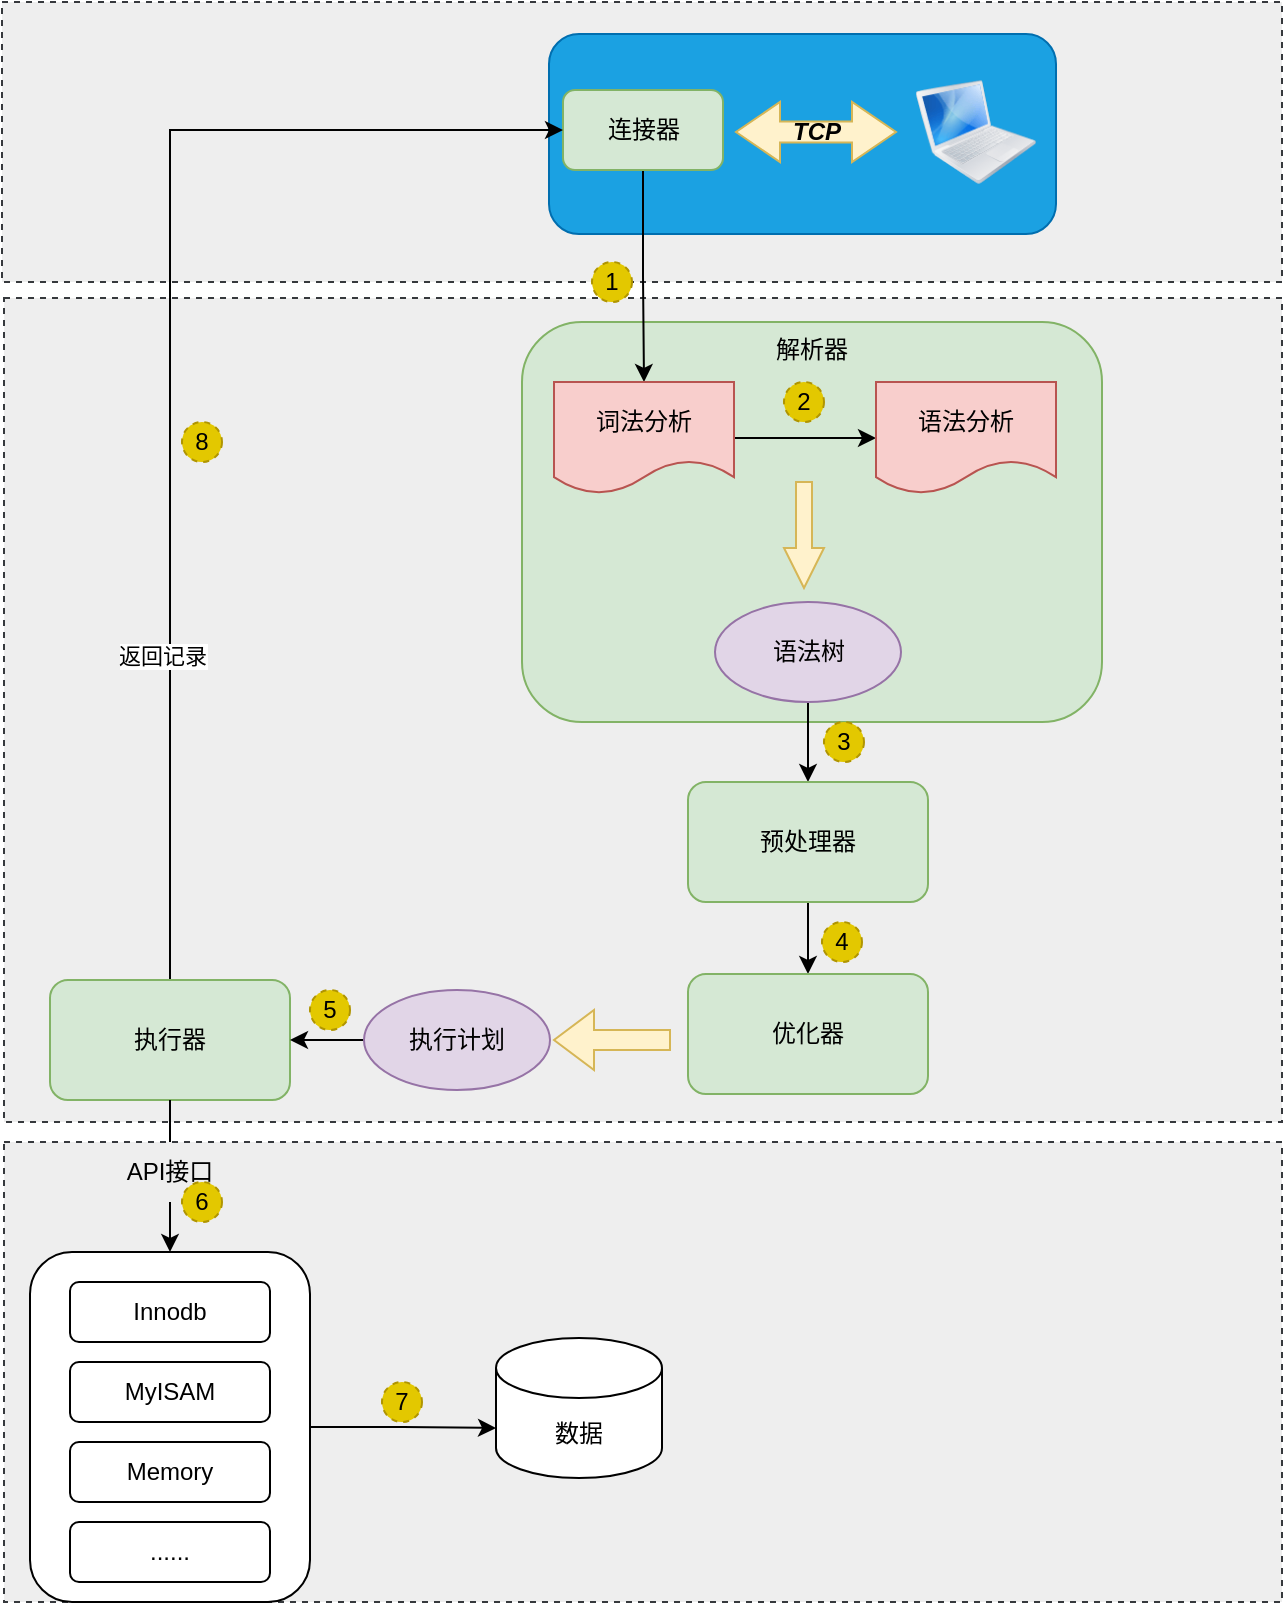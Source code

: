 <mxfile version="21.0.6" type="github">
  <diagram name="第 1 页" id="6oxveG5BwwtafLoXkVpU">
    <mxGraphModel dx="1687" dy="944" grid="0" gridSize="10" guides="1" tooltips="1" connect="1" arrows="1" fold="1" page="1" pageScale="1" pageWidth="827" pageHeight="1169" math="0" shadow="0">
      <root>
        <mxCell id="0" />
        <mxCell id="1" parent="0" />
        <mxCell id="XoMbaGuigXxrAGrHr4yX-55" value="" style="rounded=0;whiteSpace=wrap;html=1;fillColor=#eeeeee;strokeColor=#36393d;dashed=1;" vertex="1" parent="1">
          <mxGeometry x="20" y="20" width="640" height="140" as="geometry" />
        </mxCell>
        <mxCell id="XoMbaGuigXxrAGrHr4yX-56" value="" style="rounded=0;whiteSpace=wrap;html=1;fillColor=#eeeeee;strokeColor=#36393d;dashed=1;" vertex="1" parent="1">
          <mxGeometry x="21" y="168" width="639" height="412" as="geometry" />
        </mxCell>
        <mxCell id="XoMbaGuigXxrAGrHr4yX-57" value="" style="rounded=0;whiteSpace=wrap;html=1;dashed=1;fillColor=#eeeeee;strokeColor=#36393d;" vertex="1" parent="1">
          <mxGeometry x="21" y="590" width="639" height="230" as="geometry" />
        </mxCell>
        <mxCell id="XoMbaGuigXxrAGrHr4yX-41" value="API接口" style="text;html=1;strokeColor=none;fillColor=none;align=center;verticalAlign=middle;whiteSpace=wrap;rounded=0;" vertex="1" parent="1">
          <mxGeometry x="74" y="590" width="60" height="30" as="geometry" />
        </mxCell>
        <mxCell id="XoMbaGuigXxrAGrHr4yX-40" style="edgeStyle=orthogonalEdgeStyle;rounded=0;orthogonalLoop=1;jettySize=auto;html=1;entryX=0;entryY=0;entryDx=0;entryDy=45;entryPerimeter=0;" edge="1" parent="1" source="XoMbaGuigXxrAGrHr4yX-34" target="XoMbaGuigXxrAGrHr4yX-37">
          <mxGeometry relative="1" as="geometry">
            <mxPoint x="257" y="732.5" as="targetPoint" />
          </mxGeometry>
        </mxCell>
        <mxCell id="XoMbaGuigXxrAGrHr4yX-34" value="" style="rounded=1;whiteSpace=wrap;html=1;" vertex="1" parent="1">
          <mxGeometry x="34" y="645" width="140" height="175" as="geometry" />
        </mxCell>
        <mxCell id="XoMbaGuigXxrAGrHr4yX-9" value="解析器" style="rounded=1;whiteSpace=wrap;html=1;verticalAlign=top;fillColor=#d5e8d4;strokeColor=#82b366;" vertex="1" parent="1">
          <mxGeometry x="280" y="180" width="290" height="200" as="geometry" />
        </mxCell>
        <mxCell id="XoMbaGuigXxrAGrHr4yX-3" value="" style="rounded=1;whiteSpace=wrap;html=1;fillColor=#1ba1e2;strokeColor=#006EAF;fontColor=#ffffff;" vertex="1" parent="1">
          <mxGeometry x="293.5" y="36" width="253.5" height="100" as="geometry" />
        </mxCell>
        <mxCell id="XoMbaGuigXxrAGrHr4yX-29" style="edgeStyle=orthogonalEdgeStyle;rounded=0;orthogonalLoop=1;jettySize=auto;html=1;exitX=0.5;exitY=1;exitDx=0;exitDy=0;" edge="1" parent="1" source="XoMbaGuigXxrAGrHr4yX-4" target="XoMbaGuigXxrAGrHr4yX-10">
          <mxGeometry relative="1" as="geometry" />
        </mxCell>
        <mxCell id="XoMbaGuigXxrAGrHr4yX-4" value="连接器" style="rounded=1;whiteSpace=wrap;html=1;fillColor=#d5e8d4;strokeColor=#82b366;" vertex="1" parent="1">
          <mxGeometry x="300.5" y="64" width="80" height="40" as="geometry" />
        </mxCell>
        <mxCell id="XoMbaGuigXxrAGrHr4yX-5" value="" style="image;html=1;image=img/lib/clip_art/computers/MacBook_128x128.png" vertex="1" parent="1">
          <mxGeometry x="477" y="44" width="60" height="82" as="geometry" />
        </mxCell>
        <mxCell id="XoMbaGuigXxrAGrHr4yX-17" style="edgeStyle=orthogonalEdgeStyle;rounded=0;orthogonalLoop=1;jettySize=auto;html=1;entryX=0;entryY=0.5;entryDx=0;entryDy=0;" edge="1" parent="1" source="XoMbaGuigXxrAGrHr4yX-10" target="XoMbaGuigXxrAGrHr4yX-11">
          <mxGeometry relative="1" as="geometry" />
        </mxCell>
        <mxCell id="XoMbaGuigXxrAGrHr4yX-10" value="词法分析" style="shape=document;whiteSpace=wrap;html=1;boundedLbl=1;fillColor=#f8cecc;strokeColor=#b85450;" vertex="1" parent="1">
          <mxGeometry x="296" y="210" width="90" height="56" as="geometry" />
        </mxCell>
        <mxCell id="XoMbaGuigXxrAGrHr4yX-11" value="语法分析" style="shape=document;whiteSpace=wrap;html=1;boundedLbl=1;fillColor=#f8cecc;strokeColor=#b85450;" vertex="1" parent="1">
          <mxGeometry x="457" y="210" width="90" height="56" as="geometry" />
        </mxCell>
        <mxCell id="XoMbaGuigXxrAGrHr4yX-20" style="edgeStyle=orthogonalEdgeStyle;rounded=0;orthogonalLoop=1;jettySize=auto;html=1;entryX=0.5;entryY=0;entryDx=0;entryDy=0;" edge="1" parent="1" source="XoMbaGuigXxrAGrHr4yX-12" target="XoMbaGuigXxrAGrHr4yX-19">
          <mxGeometry relative="1" as="geometry" />
        </mxCell>
        <mxCell id="XoMbaGuigXxrAGrHr4yX-12" value="语法树" style="ellipse;whiteSpace=wrap;html=1;fillColor=#e1d5e7;strokeColor=#9673a6;" vertex="1" parent="1">
          <mxGeometry x="376.5" y="320" width="93" height="50" as="geometry" />
        </mxCell>
        <mxCell id="XoMbaGuigXxrAGrHr4yX-18" value="" style="html=1;shadow=0;dashed=0;align=center;verticalAlign=middle;shape=mxgraph.arrows2.arrow;dy=0.6;dx=20;direction=south;notch=0;fillColor=#fff2cc;strokeColor=#d6b656;" vertex="1" parent="1">
          <mxGeometry x="411" y="260" width="20" height="53" as="geometry" />
        </mxCell>
        <mxCell id="XoMbaGuigXxrAGrHr4yX-23" style="edgeStyle=orthogonalEdgeStyle;rounded=0;orthogonalLoop=1;jettySize=auto;html=1;" edge="1" parent="1" source="XoMbaGuigXxrAGrHr4yX-19" target="XoMbaGuigXxrAGrHr4yX-21">
          <mxGeometry relative="1" as="geometry" />
        </mxCell>
        <mxCell id="XoMbaGuigXxrAGrHr4yX-19" value="预处理器" style="rounded=1;whiteSpace=wrap;html=1;fillColor=#d5e8d4;strokeColor=#82b366;" vertex="1" parent="1">
          <mxGeometry x="363" y="410" width="120" height="60" as="geometry" />
        </mxCell>
        <mxCell id="XoMbaGuigXxrAGrHr4yX-21" value="优化器" style="rounded=1;whiteSpace=wrap;html=1;fillColor=#d5e8d4;strokeColor=#82b366;" vertex="1" parent="1">
          <mxGeometry x="363" y="506" width="120" height="60" as="geometry" />
        </mxCell>
        <mxCell id="XoMbaGuigXxrAGrHr4yX-38" style="edgeStyle=orthogonalEdgeStyle;rounded=0;orthogonalLoop=1;jettySize=auto;html=1;entryX=0.5;entryY=0;entryDx=0;entryDy=0;startArrow=none;" edge="1" parent="1" source="XoMbaGuigXxrAGrHr4yX-41" target="XoMbaGuigXxrAGrHr4yX-34">
          <mxGeometry relative="1" as="geometry">
            <Array as="points">
              <mxPoint x="104" y="610" />
              <mxPoint x="104" y="610" />
            </Array>
          </mxGeometry>
        </mxCell>
        <mxCell id="XoMbaGuigXxrAGrHr4yX-52" style="edgeStyle=orthogonalEdgeStyle;rounded=0;orthogonalLoop=1;jettySize=auto;html=1;entryX=0;entryY=0.5;entryDx=0;entryDy=0;" edge="1" parent="1" source="XoMbaGuigXxrAGrHr4yX-22" target="XoMbaGuigXxrAGrHr4yX-4">
          <mxGeometry relative="1" as="geometry">
            <Array as="points">
              <mxPoint x="104" y="84" />
            </Array>
          </mxGeometry>
        </mxCell>
        <mxCell id="XoMbaGuigXxrAGrHr4yX-54" value="返回记录" style="edgeLabel;html=1;align=center;verticalAlign=middle;resizable=0;points=[];" vertex="1" connectable="0" parent="XoMbaGuigXxrAGrHr4yX-52">
          <mxGeometry x="-0.479" y="4" relative="1" as="geometry">
            <mxPoint as="offset" />
          </mxGeometry>
        </mxCell>
        <mxCell id="XoMbaGuigXxrAGrHr4yX-22" value="执行器" style="rounded=1;whiteSpace=wrap;html=1;fillColor=#d5e8d4;strokeColor=#82b366;" vertex="1" parent="1">
          <mxGeometry x="44" y="509" width="120" height="60" as="geometry" />
        </mxCell>
        <mxCell id="XoMbaGuigXxrAGrHr4yX-25" value="" style="html=1;shadow=0;dashed=0;align=center;verticalAlign=middle;shape=mxgraph.arrows2.arrow;dy=0.67;dx=20;notch=0;fillColor=#fff2cc;strokeColor=#d6b656;rotation=-180;" vertex="1" parent="1">
          <mxGeometry x="296" y="524" width="58" height="30" as="geometry" />
        </mxCell>
        <mxCell id="XoMbaGuigXxrAGrHr4yX-27" style="edgeStyle=orthogonalEdgeStyle;rounded=0;orthogonalLoop=1;jettySize=auto;html=1;entryX=1;entryY=0.5;entryDx=0;entryDy=0;" edge="1" parent="1" source="XoMbaGuigXxrAGrHr4yX-26" target="XoMbaGuigXxrAGrHr4yX-22">
          <mxGeometry relative="1" as="geometry" />
        </mxCell>
        <mxCell id="XoMbaGuigXxrAGrHr4yX-26" value="执行计划" style="ellipse;whiteSpace=wrap;html=1;fillColor=#e1d5e7;strokeColor=#9673a6;" vertex="1" parent="1">
          <mxGeometry x="201" y="514" width="93" height="50" as="geometry" />
        </mxCell>
        <mxCell id="XoMbaGuigXxrAGrHr4yX-8" value="&lt;b&gt;&lt;i&gt;TCP&lt;/i&gt;&lt;/b&gt;" style="html=1;shadow=0;dashed=0;align=center;verticalAlign=middle;shape=mxgraph.arrows2.twoWayArrow;dy=0.65;dx=22;fillColor=#fff2cc;strokeColor=#d6b656;" vertex="1" parent="1">
          <mxGeometry x="387" y="70" width="80" height="30" as="geometry" />
        </mxCell>
        <mxCell id="XoMbaGuigXxrAGrHr4yX-30" value="Innodb" style="rounded=1;whiteSpace=wrap;html=1;" vertex="1" parent="1">
          <mxGeometry x="54" y="660" width="100" height="30" as="geometry" />
        </mxCell>
        <mxCell id="XoMbaGuigXxrAGrHr4yX-31" value="MyISAM" style="rounded=1;whiteSpace=wrap;html=1;" vertex="1" parent="1">
          <mxGeometry x="54" y="700" width="100" height="30" as="geometry" />
        </mxCell>
        <mxCell id="XoMbaGuigXxrAGrHr4yX-32" value="Memory" style="rounded=1;whiteSpace=wrap;html=1;" vertex="1" parent="1">
          <mxGeometry x="54" y="740" width="100" height="30" as="geometry" />
        </mxCell>
        <mxCell id="XoMbaGuigXxrAGrHr4yX-33" value="......" style="rounded=1;whiteSpace=wrap;html=1;" vertex="1" parent="1">
          <mxGeometry x="54" y="780" width="100" height="30" as="geometry" />
        </mxCell>
        <mxCell id="XoMbaGuigXxrAGrHr4yX-37" value="数据" style="shape=cylinder3;whiteSpace=wrap;html=1;boundedLbl=1;backgroundOutline=1;size=15;" vertex="1" parent="1">
          <mxGeometry x="267" y="688" width="83" height="70" as="geometry" />
        </mxCell>
        <mxCell id="XoMbaGuigXxrAGrHr4yX-42" value="" style="edgeStyle=orthogonalEdgeStyle;rounded=0;orthogonalLoop=1;jettySize=auto;html=1;entryX=0.5;entryY=0;entryDx=0;entryDy=0;endArrow=none;" edge="1" parent="1" source="XoMbaGuigXxrAGrHr4yX-22" target="XoMbaGuigXxrAGrHr4yX-41">
          <mxGeometry relative="1" as="geometry">
            <mxPoint x="104" y="569" as="sourcePoint" />
            <mxPoint x="104" y="645" as="targetPoint" />
            <Array as="points" />
          </mxGeometry>
        </mxCell>
        <mxCell id="XoMbaGuigXxrAGrHr4yX-44" value="1" style="ellipse;whiteSpace=wrap;html=1;aspect=fixed;fillColor=#e3c800;fontColor=#000000;strokeColor=#B09500;dashed=1;" vertex="1" parent="1">
          <mxGeometry x="315" y="150" width="20" height="20" as="geometry" />
        </mxCell>
        <mxCell id="XoMbaGuigXxrAGrHr4yX-46" value="2" style="ellipse;whiteSpace=wrap;html=1;aspect=fixed;fillColor=#e3c800;fontColor=#000000;strokeColor=#B09500;dashed=1;" vertex="1" parent="1">
          <mxGeometry x="411" y="210" width="20" height="20" as="geometry" />
        </mxCell>
        <mxCell id="XoMbaGuigXxrAGrHr4yX-47" value="3" style="ellipse;whiteSpace=wrap;html=1;aspect=fixed;fillColor=#e3c800;fontColor=#000000;strokeColor=#B09500;dashed=1;" vertex="1" parent="1">
          <mxGeometry x="431" y="380" width="20" height="20" as="geometry" />
        </mxCell>
        <mxCell id="XoMbaGuigXxrAGrHr4yX-48" value="4" style="ellipse;whiteSpace=wrap;html=1;aspect=fixed;fillColor=#e3c800;fontColor=#000000;strokeColor=#B09500;dashed=1;" vertex="1" parent="1">
          <mxGeometry x="430" y="480" width="20" height="20" as="geometry" />
        </mxCell>
        <mxCell id="XoMbaGuigXxrAGrHr4yX-49" value="5" style="ellipse;whiteSpace=wrap;html=1;aspect=fixed;fillColor=#e3c800;fontColor=#000000;strokeColor=#B09500;dashed=1;" vertex="1" parent="1">
          <mxGeometry x="174" y="514" width="20" height="20" as="geometry" />
        </mxCell>
        <mxCell id="XoMbaGuigXxrAGrHr4yX-50" value="6" style="ellipse;whiteSpace=wrap;html=1;aspect=fixed;fillColor=#e3c800;fontColor=#000000;strokeColor=#B09500;dashed=1;" vertex="1" parent="1">
          <mxGeometry x="110" y="610" width="20" height="20" as="geometry" />
        </mxCell>
        <mxCell id="XoMbaGuigXxrAGrHr4yX-51" value="7" style="ellipse;whiteSpace=wrap;html=1;aspect=fixed;fillColor=#e3c800;fontColor=#000000;strokeColor=#B09500;dashed=1;" vertex="1" parent="1">
          <mxGeometry x="210" y="710" width="20" height="20" as="geometry" />
        </mxCell>
        <mxCell id="XoMbaGuigXxrAGrHr4yX-53" value="8" style="ellipse;whiteSpace=wrap;html=1;aspect=fixed;fillColor=#e3c800;fontColor=#000000;strokeColor=#B09500;dashed=1;" vertex="1" parent="1">
          <mxGeometry x="110" y="230" width="20" height="20" as="geometry" />
        </mxCell>
      </root>
    </mxGraphModel>
  </diagram>
</mxfile>
